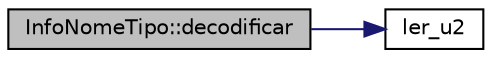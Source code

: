 digraph "InfoNomeTipo::decodificar"
{
  edge [fontname="Helvetica",fontsize="10",labelfontname="Helvetica",labelfontsize="10"];
  node [fontname="Helvetica",fontsize="10",shape=record];
  rankdir="LR";
  Node7 [label="InfoNomeTipo::decodificar",height=0.2,width=0.4,color="black", fillcolor="grey75", style="filled", fontcolor="black"];
  Node7 -> Node8 [color="midnightblue",fontsize="10",style="solid",fontname="Helvetica"];
  Node8 [label="ler_u2",height=0.2,width=0.4,color="black", fillcolor="white", style="filled",URL="$_arquivos_8hpp.html#a03c0b303e6ae10d2faa53a91ca574aa0",tooltip="Leitura de 2 bytes de um arquivo, considerado como binário. "];
}
